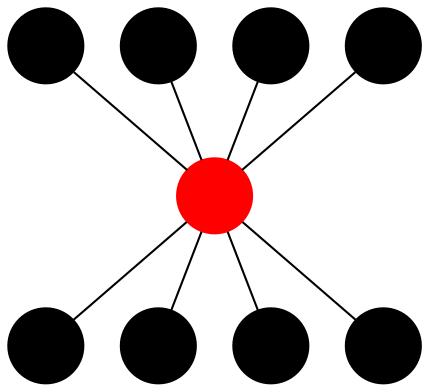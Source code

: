 graph
{
	node [shape=circle, style=filled, color=black, label=""];

	n01 -- n11 -- n21;
	n10 -- n11 -- n12;
	n00 -- n11 -- n22;
	n02 -- n11 -- n20;

	n00 [pos="0,0!"];
	n01 [pos="0,1!"];
	n02 [pos="0,2!"];
	n10 [pos="1,0!"];
	n11 [pos="1,1!", color=red];
	n12 [pos="1,2!"];
	n20 [pos="2,0!"];
	n21 [pos="2,1!"];
	n22 [pos="2,2!"];
}

